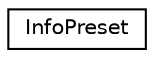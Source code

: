 digraph "Graphical Class Hierarchy"
{
 // INTERACTIVE_SVG=YES
 // LATEX_PDF_SIZE
  edge [fontname="Helvetica",fontsize="10",labelfontname="Helvetica",labelfontsize="10"];
  node [fontname="Helvetica",fontsize="10",shape=record];
  rankdir="LR";
  Node0 [label="InfoPreset",height=0.2,width=0.4,color="black", fillcolor="white", style="filled",URL="$class_info_preset.html",tooltip="A preset tool for displaying dynamic information about anything."];
}
